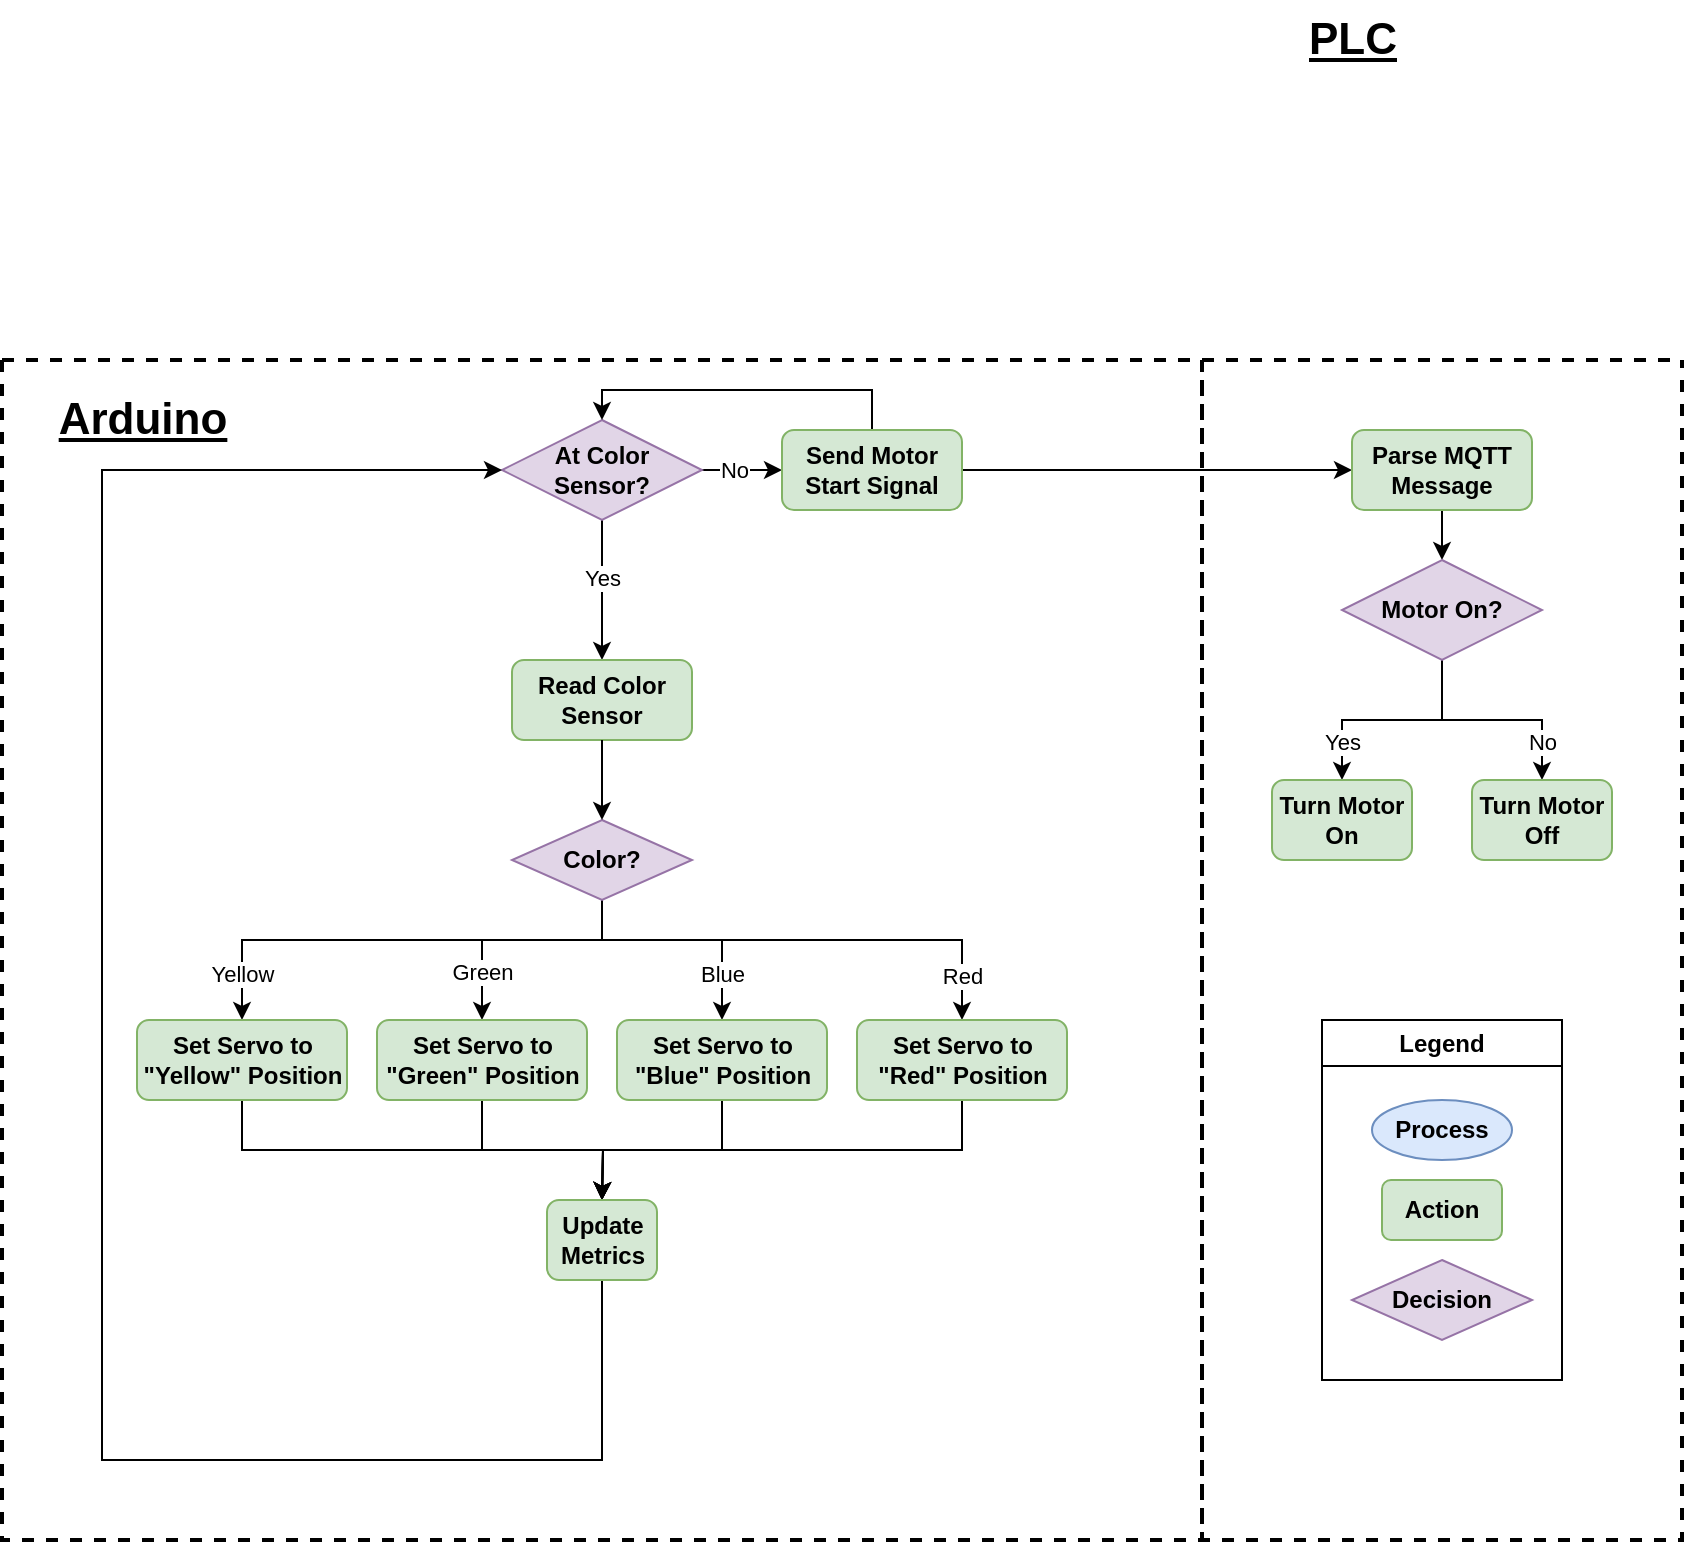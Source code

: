 <mxfile version="24.8.6">
  <diagram name="Page-1" id="wbZhOHO3daquvM1l0nuK">
    <mxGraphModel dx="1509" dy="903" grid="1" gridSize="10" guides="1" tooltips="1" connect="1" arrows="1" fold="1" page="1" pageScale="1" pageWidth="850" pageHeight="1100" math="0" shadow="0">
      <root>
        <mxCell id="0" />
        <mxCell id="1" parent="0" />
        <mxCell id="BPcDjgkUr0C_K0aYlzvF-1" style="edgeStyle=orthogonalEdgeStyle;rounded=0;orthogonalLoop=1;jettySize=auto;html=1;exitX=1;exitY=0.5;exitDx=0;exitDy=0;entryX=0;entryY=0.5;entryDx=0;entryDy=0;" edge="1" parent="1" source="BPcDjgkUr0C_K0aYlzvF-5" target="BPcDjgkUr0C_K0aYlzvF-8">
          <mxGeometry relative="1" as="geometry" />
        </mxCell>
        <mxCell id="BPcDjgkUr0C_K0aYlzvF-2" value="No" style="edgeLabel;html=1;align=center;verticalAlign=middle;resizable=0;points=[];" vertex="1" connectable="0" parent="BPcDjgkUr0C_K0aYlzvF-1">
          <mxGeometry x="-0.229" relative="1" as="geometry">
            <mxPoint as="offset" />
          </mxGeometry>
        </mxCell>
        <mxCell id="BPcDjgkUr0C_K0aYlzvF-3" style="edgeStyle=orthogonalEdgeStyle;rounded=0;orthogonalLoop=1;jettySize=auto;html=1;exitX=0.5;exitY=1;exitDx=0;exitDy=0;" edge="1" parent="1" source="BPcDjgkUr0C_K0aYlzvF-5" target="BPcDjgkUr0C_K0aYlzvF-13">
          <mxGeometry relative="1" as="geometry">
            <mxPoint x="360" y="350.0" as="targetPoint" />
          </mxGeometry>
        </mxCell>
        <mxCell id="BPcDjgkUr0C_K0aYlzvF-4" value="Yes" style="edgeLabel;html=1;align=center;verticalAlign=middle;resizable=0;points=[];" vertex="1" connectable="0" parent="BPcDjgkUr0C_K0aYlzvF-3">
          <mxGeometry x="-0.444" relative="1" as="geometry">
            <mxPoint y="9" as="offset" />
          </mxGeometry>
        </mxCell>
        <mxCell id="BPcDjgkUr0C_K0aYlzvF-5" value="At Color Sensor?" style="rhombus;whiteSpace=wrap;html=1;fontStyle=1;fillColor=#e1d5e7;strokeColor=#9673a6;" vertex="1" parent="1">
          <mxGeometry x="310" y="260" width="100" height="50" as="geometry" />
        </mxCell>
        <mxCell id="BPcDjgkUr0C_K0aYlzvF-6" style="edgeStyle=orthogonalEdgeStyle;rounded=0;orthogonalLoop=1;jettySize=auto;html=1;exitX=0.5;exitY=0;exitDx=0;exitDy=0;entryX=0.5;entryY=0;entryDx=0;entryDy=0;" edge="1" parent="1" source="BPcDjgkUr0C_K0aYlzvF-8" target="BPcDjgkUr0C_K0aYlzvF-5">
          <mxGeometry relative="1" as="geometry" />
        </mxCell>
        <mxCell id="BPcDjgkUr0C_K0aYlzvF-7" style="edgeStyle=orthogonalEdgeStyle;rounded=0;orthogonalLoop=1;jettySize=auto;html=1;exitX=1;exitY=0.5;exitDx=0;exitDy=0;entryX=0;entryY=0.5;entryDx=0;entryDy=0;" edge="1" parent="1" source="BPcDjgkUr0C_K0aYlzvF-8" target="BPcDjgkUr0C_K0aYlzvF-40">
          <mxGeometry relative="1" as="geometry">
            <Array as="points">
              <mxPoint x="690" y="285" />
              <mxPoint x="690" y="285" />
            </Array>
          </mxGeometry>
        </mxCell>
        <mxCell id="BPcDjgkUr0C_K0aYlzvF-8" value="Send Motor Start Signal" style="rounded=1;whiteSpace=wrap;html=1;fontStyle=1;fillColor=#d5e8d4;strokeColor=#82b366;" vertex="1" parent="1">
          <mxGeometry x="450" y="265" width="90" height="40" as="geometry" />
        </mxCell>
        <mxCell id="BPcDjgkUr0C_K0aYlzvF-14" style="edgeStyle=orthogonalEdgeStyle;rounded=0;orthogonalLoop=1;jettySize=auto;html=1;exitX=0.5;exitY=1;exitDx=0;exitDy=0;entryX=0.5;entryY=0;entryDx=0;entryDy=0;" edge="1" parent="1" source="BPcDjgkUr0C_K0aYlzvF-22" target="BPcDjgkUr0C_K0aYlzvF-28">
          <mxGeometry relative="1" as="geometry">
            <Array as="points">
              <mxPoint x="360" y="520" />
              <mxPoint x="300" y="520" />
            </Array>
          </mxGeometry>
        </mxCell>
        <mxCell id="BPcDjgkUr0C_K0aYlzvF-15" value="Green" style="edgeLabel;html=1;align=center;verticalAlign=middle;resizable=0;points=[];" vertex="1" connectable="0" parent="BPcDjgkUr0C_K0aYlzvF-14">
          <mxGeometry x="0.6" y="-1" relative="1" as="geometry">
            <mxPoint x="1" as="offset" />
          </mxGeometry>
        </mxCell>
        <mxCell id="BPcDjgkUr0C_K0aYlzvF-16" style="edgeStyle=orthogonalEdgeStyle;rounded=0;orthogonalLoop=1;jettySize=auto;html=1;exitX=0.5;exitY=1;exitDx=0;exitDy=0;entryX=0.5;entryY=0;entryDx=0;entryDy=0;" edge="1" parent="1" source="BPcDjgkUr0C_K0aYlzvF-22" target="BPcDjgkUr0C_K0aYlzvF-26">
          <mxGeometry relative="1" as="geometry">
            <Array as="points">
              <mxPoint x="360" y="520" />
              <mxPoint x="180" y="520" />
            </Array>
          </mxGeometry>
        </mxCell>
        <mxCell id="BPcDjgkUr0C_K0aYlzvF-17" value="Yellow" style="edgeLabel;html=1;align=center;verticalAlign=middle;resizable=0;points=[];" vertex="1" connectable="0" parent="BPcDjgkUr0C_K0aYlzvF-16">
          <mxGeometry x="0.803" relative="1" as="geometry">
            <mxPoint as="offset" />
          </mxGeometry>
        </mxCell>
        <mxCell id="BPcDjgkUr0C_K0aYlzvF-18" style="edgeStyle=orthogonalEdgeStyle;rounded=0;orthogonalLoop=1;jettySize=auto;html=1;exitX=0.5;exitY=1;exitDx=0;exitDy=0;entryX=0.5;entryY=0;entryDx=0;entryDy=0;" edge="1" parent="1" source="BPcDjgkUr0C_K0aYlzvF-22" target="BPcDjgkUr0C_K0aYlzvF-24">
          <mxGeometry relative="1" as="geometry">
            <Array as="points">
              <mxPoint x="360" y="520" />
              <mxPoint x="420" y="520" />
            </Array>
          </mxGeometry>
        </mxCell>
        <mxCell id="BPcDjgkUr0C_K0aYlzvF-19" value="Blue" style="edgeLabel;html=1;align=center;verticalAlign=middle;resizable=0;points=[];" vertex="1" connectable="0" parent="BPcDjgkUr0C_K0aYlzvF-18">
          <mxGeometry x="0.615" relative="1" as="geometry">
            <mxPoint as="offset" />
          </mxGeometry>
        </mxCell>
        <mxCell id="BPcDjgkUr0C_K0aYlzvF-20" style="edgeStyle=orthogonalEdgeStyle;rounded=0;orthogonalLoop=1;jettySize=auto;html=1;exitX=0.5;exitY=1;exitDx=0;exitDy=0;" edge="1" parent="1" source="BPcDjgkUr0C_K0aYlzvF-22" target="BPcDjgkUr0C_K0aYlzvF-30">
          <mxGeometry relative="1" as="geometry">
            <Array as="points">
              <mxPoint x="360" y="520" />
              <mxPoint x="540" y="520" />
            </Array>
          </mxGeometry>
        </mxCell>
        <mxCell id="BPcDjgkUr0C_K0aYlzvF-21" value="Red" style="edgeLabel;html=1;align=center;verticalAlign=middle;resizable=0;points=[];" vertex="1" connectable="0" parent="BPcDjgkUr0C_K0aYlzvF-20">
          <mxGeometry x="0.814" relative="1" as="geometry">
            <mxPoint as="offset" />
          </mxGeometry>
        </mxCell>
        <mxCell id="BPcDjgkUr0C_K0aYlzvF-23" style="edgeStyle=orthogonalEdgeStyle;rounded=0;orthogonalLoop=1;jettySize=auto;html=1;exitX=0.5;exitY=1;exitDx=0;exitDy=0;entryX=0.5;entryY=0;entryDx=0;entryDy=0;" edge="1" parent="1" source="BPcDjgkUr0C_K0aYlzvF-24">
          <mxGeometry relative="1" as="geometry">
            <mxPoint x="360" y="650" as="targetPoint" />
          </mxGeometry>
        </mxCell>
        <mxCell id="BPcDjgkUr0C_K0aYlzvF-24" value="Set Servo to &quot;Blue&quot; Position" style="rounded=1;whiteSpace=wrap;html=1;fontStyle=1;fillColor=#d5e8d4;strokeColor=#82b366;" vertex="1" parent="1">
          <mxGeometry x="367.5" y="560" width="105" height="40" as="geometry" />
        </mxCell>
        <mxCell id="BPcDjgkUr0C_K0aYlzvF-25" style="edgeStyle=orthogonalEdgeStyle;rounded=0;orthogonalLoop=1;jettySize=auto;html=1;exitX=0.5;exitY=1;exitDx=0;exitDy=0;entryX=0.5;entryY=0;entryDx=0;entryDy=0;" edge="1" parent="1" source="BPcDjgkUr0C_K0aYlzvF-26">
          <mxGeometry relative="1" as="geometry">
            <mxPoint x="360" y="650" as="targetPoint" />
          </mxGeometry>
        </mxCell>
        <mxCell id="BPcDjgkUr0C_K0aYlzvF-26" value="Set Servo to &quot;Yellow&quot; Position" style="rounded=1;whiteSpace=wrap;html=1;fontStyle=1;fillColor=#d5e8d4;strokeColor=#82b366;" vertex="1" parent="1">
          <mxGeometry x="127.5" y="560" width="105" height="40" as="geometry" />
        </mxCell>
        <mxCell id="BPcDjgkUr0C_K0aYlzvF-27" style="edgeStyle=orthogonalEdgeStyle;rounded=0;orthogonalLoop=1;jettySize=auto;html=1;exitX=0.5;exitY=1;exitDx=0;exitDy=0;" edge="1" parent="1" source="BPcDjgkUr0C_K0aYlzvF-28">
          <mxGeometry relative="1" as="geometry">
            <mxPoint x="360" y="650" as="targetPoint" />
          </mxGeometry>
        </mxCell>
        <mxCell id="BPcDjgkUr0C_K0aYlzvF-28" value="Set Servo to &quot;Green&quot; Position" style="rounded=1;whiteSpace=wrap;html=1;fontStyle=1;fillColor=#d5e8d4;strokeColor=#82b366;" vertex="1" parent="1">
          <mxGeometry x="247.5" y="560" width="105" height="40" as="geometry" />
        </mxCell>
        <mxCell id="BPcDjgkUr0C_K0aYlzvF-29" style="edgeStyle=orthogonalEdgeStyle;rounded=0;orthogonalLoop=1;jettySize=auto;html=1;exitX=0.5;exitY=1;exitDx=0;exitDy=0;" edge="1" parent="1" source="BPcDjgkUr0C_K0aYlzvF-30">
          <mxGeometry relative="1" as="geometry">
            <mxPoint x="360" y="650" as="targetPoint" />
          </mxGeometry>
        </mxCell>
        <mxCell id="BPcDjgkUr0C_K0aYlzvF-30" value="Set Servo to &quot;Red&quot; Position" style="rounded=1;whiteSpace=wrap;html=1;fontStyle=1;fillColor=#d5e8d4;strokeColor=#82b366;" vertex="1" parent="1">
          <mxGeometry x="487.5" y="560" width="105" height="40" as="geometry" />
        </mxCell>
        <mxCell id="BPcDjgkUr0C_K0aYlzvF-36" style="edgeStyle=orthogonalEdgeStyle;rounded=0;orthogonalLoop=1;jettySize=auto;html=1;exitX=0.5;exitY=1;exitDx=0;exitDy=0;entryX=0;entryY=0.5;entryDx=0;entryDy=0;" edge="1" parent="1" source="BPcDjgkUr0C_K0aYlzvF-115" target="BPcDjgkUr0C_K0aYlzvF-5">
          <mxGeometry relative="1" as="geometry">
            <Array as="points">
              <mxPoint x="360" y="780" />
              <mxPoint x="110" y="780" />
              <mxPoint x="110" y="285" />
            </Array>
            <mxPoint x="360" y="760" as="sourcePoint" />
          </mxGeometry>
        </mxCell>
        <mxCell id="BPcDjgkUr0C_K0aYlzvF-48" value="" style="swimlane;startSize=0;dashed=1;strokeWidth=2;" vertex="1" parent="1">
          <mxGeometry x="60" y="230" width="600" height="590" as="geometry" />
        </mxCell>
        <mxCell id="BPcDjgkUr0C_K0aYlzvF-49" value="Arduino" style="text;html=1;align=center;verticalAlign=middle;resizable=0;points=[];autosize=1;strokeColor=none;fillColor=none;fontStyle=5;fontSize=22;" vertex="1" parent="BPcDjgkUr0C_K0aYlzvF-48">
          <mxGeometry x="20" y="10" width="100" height="40" as="geometry" />
        </mxCell>
        <mxCell id="BPcDjgkUr0C_K0aYlzvF-13" value="Read Color Sensor" style="rounded=1;whiteSpace=wrap;html=1;fontStyle=1;fillColor=#d5e8d4;strokeColor=#82b366;" vertex="1" parent="BPcDjgkUr0C_K0aYlzvF-48">
          <mxGeometry x="255" y="150" width="90" height="40" as="geometry" />
        </mxCell>
        <mxCell id="BPcDjgkUr0C_K0aYlzvF-22" value="Color?" style="rhombus;whiteSpace=wrap;html=1;fontStyle=1;fillColor=#e1d5e7;strokeColor=#9673a6;" vertex="1" parent="BPcDjgkUr0C_K0aYlzvF-48">
          <mxGeometry x="255" y="230" width="90" height="40" as="geometry" />
        </mxCell>
        <mxCell id="BPcDjgkUr0C_K0aYlzvF-12" style="edgeStyle=orthogonalEdgeStyle;rounded=0;orthogonalLoop=1;jettySize=auto;html=1;exitX=0.5;exitY=1;exitDx=0;exitDy=0;entryX=0.5;entryY=0;entryDx=0;entryDy=0;" edge="1" parent="BPcDjgkUr0C_K0aYlzvF-48" source="BPcDjgkUr0C_K0aYlzvF-13" target="BPcDjgkUr0C_K0aYlzvF-22">
          <mxGeometry relative="1" as="geometry" />
        </mxCell>
        <mxCell id="BPcDjgkUr0C_K0aYlzvF-115" value="Update Metrics" style="rounded=1;whiteSpace=wrap;html=1;fontStyle=1;fillColor=#d5e8d4;strokeColor=#82b366;" vertex="1" parent="BPcDjgkUr0C_K0aYlzvF-48">
          <mxGeometry x="272.5" y="420" width="55" height="40" as="geometry" />
        </mxCell>
        <mxCell id="BPcDjgkUr0C_K0aYlzvF-50" value="" style="swimlane;startSize=0;dashed=1;strokeWidth=2;container=0;" vertex="1" parent="1">
          <mxGeometry x="660" y="230" width="240" height="590" as="geometry" />
        </mxCell>
        <mxCell id="BPcDjgkUr0C_K0aYlzvF-51" value="PLC" style="text;html=1;align=center;verticalAlign=middle;resizable=0;points=[];autosize=1;strokeColor=none;fillColor=none;fontStyle=5;fontSize=22;" vertex="1" parent="1">
          <mxGeometry x="700" y="50" width="70" height="40" as="geometry" />
        </mxCell>
        <mxCell id="BPcDjgkUr0C_K0aYlzvF-52" value="Process" style="ellipse;whiteSpace=wrap;html=1;fontStyle=1;fillColor=#dae8fc;strokeColor=#6c8ebf;" vertex="1" parent="1">
          <mxGeometry x="745" y="600" width="70" height="30" as="geometry" />
        </mxCell>
        <mxCell id="BPcDjgkUr0C_K0aYlzvF-53" value="Decision" style="rhombus;whiteSpace=wrap;html=1;fontStyle=1;fillColor=#e1d5e7;strokeColor=#9673a6;" vertex="1" parent="1">
          <mxGeometry x="735" y="680" width="90" height="40" as="geometry" />
        </mxCell>
        <mxCell id="BPcDjgkUr0C_K0aYlzvF-54" value="Action" style="rounded=1;whiteSpace=wrap;html=1;fontStyle=1;fillColor=#d5e8d4;strokeColor=#82b366;" vertex="1" parent="1">
          <mxGeometry x="750" y="640" width="60" height="30" as="geometry" />
        </mxCell>
        <mxCell id="BPcDjgkUr0C_K0aYlzvF-55" value="Legend" style="swimlane;whiteSpace=wrap;html=1;" vertex="1" parent="1">
          <mxGeometry x="720" y="560" width="120" height="180" as="geometry" />
        </mxCell>
        <mxCell id="BPcDjgkUr0C_K0aYlzvF-39" style="edgeStyle=orthogonalEdgeStyle;rounded=0;orthogonalLoop=1;jettySize=auto;html=1;exitX=0.5;exitY=1;exitDx=0;exitDy=0;entryX=0.5;entryY=0;entryDx=0;entryDy=0;" edge="1" parent="1" source="BPcDjgkUr0C_K0aYlzvF-40" target="BPcDjgkUr0C_K0aYlzvF-45">
          <mxGeometry relative="1" as="geometry" />
        </mxCell>
        <mxCell id="BPcDjgkUr0C_K0aYlzvF-40" value="Parse MQTT Message" style="rounded=1;whiteSpace=wrap;html=1;fontStyle=1;fillColor=#d5e8d4;strokeColor=#82b366;" vertex="1" parent="1">
          <mxGeometry x="735" y="265" width="90" height="40" as="geometry" />
        </mxCell>
        <mxCell id="BPcDjgkUr0C_K0aYlzvF-41" style="edgeStyle=orthogonalEdgeStyle;rounded=0;orthogonalLoop=1;jettySize=auto;html=1;exitX=0.5;exitY=1;exitDx=0;exitDy=0;entryX=0.5;entryY=0;entryDx=0;entryDy=0;" edge="1" parent="1" source="BPcDjgkUr0C_K0aYlzvF-45">
          <mxGeometry relative="1" as="geometry">
            <Array as="points">
              <mxPoint x="780" y="410" />
              <mxPoint x="730" y="410" />
            </Array>
            <mxPoint x="730.0" y="440" as="targetPoint" />
          </mxGeometry>
        </mxCell>
        <mxCell id="BPcDjgkUr0C_K0aYlzvF-42" value="Yes" style="edgeLabel;html=1;align=center;verticalAlign=middle;resizable=0;points=[];" vertex="1" connectable="0" parent="BPcDjgkUr0C_K0aYlzvF-41">
          <mxGeometry x="0.55" y="-1" relative="1" as="geometry">
            <mxPoint x="1" y="5" as="offset" />
          </mxGeometry>
        </mxCell>
        <mxCell id="BPcDjgkUr0C_K0aYlzvF-43" style="edgeStyle=orthogonalEdgeStyle;rounded=0;orthogonalLoop=1;jettySize=auto;html=1;exitX=0.5;exitY=1;exitDx=0;exitDy=0;entryX=0.5;entryY=0;entryDx=0;entryDy=0;" edge="1" parent="1" source="BPcDjgkUr0C_K0aYlzvF-45" target="BPcDjgkUr0C_K0aYlzvF-47">
          <mxGeometry relative="1" as="geometry">
            <Array as="points">
              <mxPoint x="780" y="410" />
              <mxPoint x="830" y="410" />
            </Array>
          </mxGeometry>
        </mxCell>
        <mxCell id="BPcDjgkUr0C_K0aYlzvF-44" value="No" style="edgeLabel;html=1;align=center;verticalAlign=middle;resizable=0;points=[];" vertex="1" connectable="0" parent="BPcDjgkUr0C_K0aYlzvF-43">
          <mxGeometry x="0.533" y="1" relative="1" as="geometry">
            <mxPoint x="-1" y="6" as="offset" />
          </mxGeometry>
        </mxCell>
        <mxCell id="BPcDjgkUr0C_K0aYlzvF-45" value="Motor On?" style="rhombus;whiteSpace=wrap;html=1;fontStyle=1;fillColor=#e1d5e7;strokeColor=#9673a6;" vertex="1" parent="1">
          <mxGeometry x="730" y="330" width="100" height="50" as="geometry" />
        </mxCell>
        <mxCell id="BPcDjgkUr0C_K0aYlzvF-47" value="Turn Motor Off" style="rounded=1;whiteSpace=wrap;html=1;fontStyle=1;fillColor=#d5e8d4;strokeColor=#82b366;" vertex="1" parent="1">
          <mxGeometry x="795" y="440" width="70" height="40" as="geometry" />
        </mxCell>
        <mxCell id="BPcDjgkUr0C_K0aYlzvF-46" value="Turn Motor On" style="rounded=1;whiteSpace=wrap;html=1;fontStyle=1;fillColor=#d5e8d4;strokeColor=#82b366;" vertex="1" parent="1">
          <mxGeometry x="695" y="440" width="70" height="40" as="geometry" />
        </mxCell>
      </root>
    </mxGraphModel>
  </diagram>
</mxfile>
